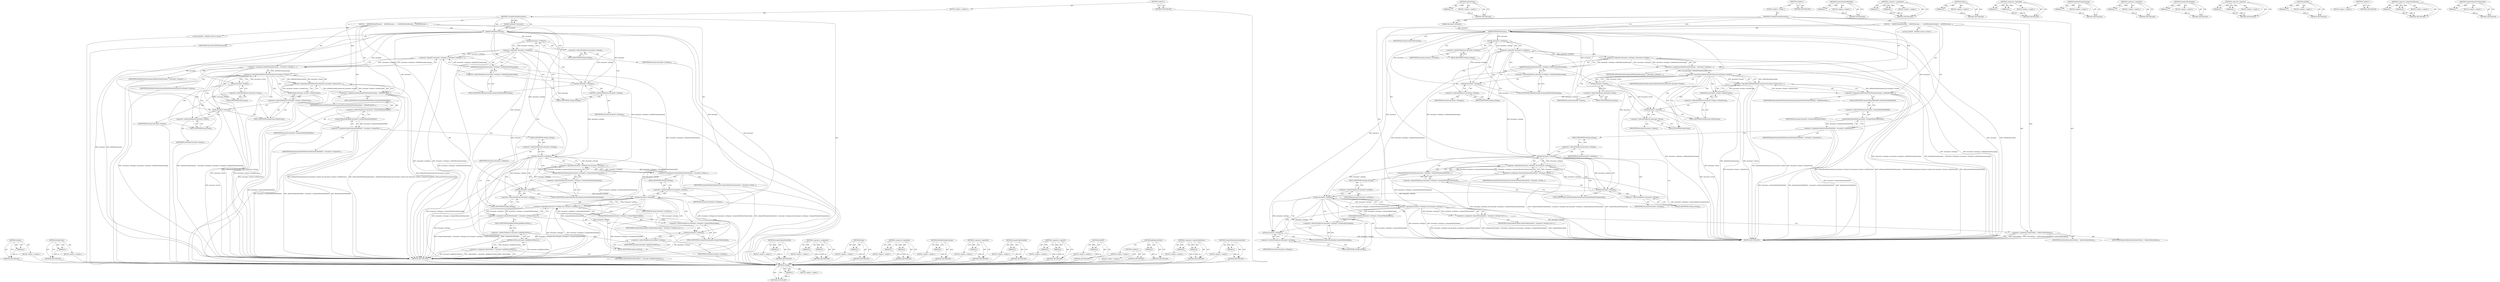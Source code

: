 digraph "viewportMetaZeroValuesQuirk" {
vulnerable_119 [label=<(METHOD,settings)>];
vulnerable_120 [label=<(PARAM,p1)>];
vulnerable_121 [label=<(BLOCK,&lt;empty&gt;,&lt;empty&gt;)>];
vulnerable_122 [label=<(METHOD_RETURN,ANY)>];
vulnerable_141 [label=<(METHOD,isMainFrame)>];
vulnerable_142 [label=<(PARAM,p1)>];
vulnerable_143 [label=<(BLOCK,&lt;empty&gt;,&lt;empty&gt;)>];
vulnerable_144 [label=<(METHOD_RETURN,ANY)>];
vulnerable_6 [label=<(METHOD,&lt;global&gt;)<SUB>1</SUB>>];
vulnerable_7 [label=<(BLOCK,&lt;empty&gt;,&lt;empty&gt;)<SUB>1</SUB>>];
vulnerable_8 [label=<(METHOD,CachedDocumentParameters)<SUB>1</SUB>>];
vulnerable_9 [label=<(PARAM,Document* document)<SUB>1</SUB>>];
vulnerable_10 [label=<(BLOCK,{
    ASSERT(isMainThread());
    ASSERT(docume...,{
    ASSERT(isMainThread());
    ASSERT(docume...)<SUB>2</SUB>>];
vulnerable_11 [label="<(LOCAL,ASSERT : ASSERT)<SUB>3</SUB>>"];
vulnerable_12 [label=<(ASSERT,ASSERT(document))<SUB>4</SUB>>];
vulnerable_13 [label=<(IDENTIFIER,document,ASSERT(document))<SUB>4</SUB>>];
vulnerable_14 [label=<(&lt;operator&gt;.assignment,doHtmlPreloadScanning = !document-&gt;settings() |...)<SUB>5</SUB>>];
vulnerable_15 [label=<(IDENTIFIER,doHtmlPreloadScanning,doHtmlPreloadScanning = !document-&gt;settings() |...)<SUB>5</SUB>>];
vulnerable_16 [label=<(&lt;operator&gt;.logicalOr,!document-&gt;settings() || document-&gt;settings()-&gt;...)<SUB>5</SUB>>];
vulnerable_17 [label=<(&lt;operator&gt;.logicalNot,!document-&gt;settings())<SUB>5</SUB>>];
vulnerable_18 [label=<(settings,document-&gt;settings())<SUB>5</SUB>>];
vulnerable_19 [label=<(&lt;operator&gt;.indirectFieldAccess,document-&gt;settings)<SUB>5</SUB>>];
vulnerable_20 [label=<(IDENTIFIER,document,document-&gt;settings())<SUB>5</SUB>>];
vulnerable_21 [label=<(FIELD_IDENTIFIER,settings,settings)<SUB>5</SUB>>];
vulnerable_22 [label=<(doHtmlPreloadScanning,document-&gt;settings()-&gt;doHtmlPreloadScanning())<SUB>5</SUB>>];
vulnerable_23 [label=<(&lt;operator&gt;.indirectFieldAccess,document-&gt;settings()-&gt;doHtmlPreloadScanning)<SUB>5</SUB>>];
vulnerable_24 [label=<(settings,document-&gt;settings())<SUB>5</SUB>>];
vulnerable_25 [label=<(&lt;operator&gt;.indirectFieldAccess,document-&gt;settings)<SUB>5</SUB>>];
vulnerable_26 [label=<(IDENTIFIER,document,document-&gt;settings())<SUB>5</SUB>>];
vulnerable_27 [label=<(FIELD_IDENTIFIER,settings,settings)<SUB>5</SUB>>];
vulnerable_28 [label=<(FIELD_IDENTIFIER,doHtmlPreloadScanning,doHtmlPreloadScanning)<SUB>5</SUB>>];
vulnerable_29 [label=<(&lt;operator&gt;.assignment,doDocumentWritePreloadScanning = doHtmlPreloadS...)<SUB>6</SUB>>];
vulnerable_30 [label=<(IDENTIFIER,doDocumentWritePreloadScanning,doDocumentWritePreloadScanning = doHtmlPreloadS...)<SUB>6</SUB>>];
vulnerable_31 [label=<(&lt;operator&gt;.logicalAnd,doHtmlPreloadScanning &amp;&amp; document-&gt;frame() &amp;&amp; d...)<SUB>6</SUB>>];
vulnerable_32 [label=<(&lt;operator&gt;.logicalAnd,doHtmlPreloadScanning &amp;&amp; document-&gt;frame())<SUB>6</SUB>>];
vulnerable_33 [label=<(IDENTIFIER,doHtmlPreloadScanning,doHtmlPreloadScanning &amp;&amp; document-&gt;frame())<SUB>6</SUB>>];
vulnerable_34 [label=<(frame,document-&gt;frame())<SUB>6</SUB>>];
vulnerable_35 [label=<(&lt;operator&gt;.indirectFieldAccess,document-&gt;frame)<SUB>6</SUB>>];
vulnerable_36 [label=<(IDENTIFIER,document,document-&gt;frame())<SUB>6</SUB>>];
vulnerable_37 [label=<(FIELD_IDENTIFIER,frame,frame)<SUB>6</SUB>>];
vulnerable_38 [label=<(isMainFrame,document-&gt;frame()-&gt;isMainFrame())<SUB>6</SUB>>];
vulnerable_39 [label=<(&lt;operator&gt;.indirectFieldAccess,document-&gt;frame()-&gt;isMainFrame)<SUB>6</SUB>>];
vulnerable_40 [label=<(frame,document-&gt;frame())<SUB>6</SUB>>];
vulnerable_41 [label=<(&lt;operator&gt;.indirectFieldAccess,document-&gt;frame)<SUB>6</SUB>>];
vulnerable_42 [label=<(IDENTIFIER,document,document-&gt;frame())<SUB>6</SUB>>];
vulnerable_43 [label=<(FIELD_IDENTIFIER,frame,frame)<SUB>6</SUB>>];
vulnerable_44 [label=<(FIELD_IDENTIFIER,isMainFrame,isMainFrame)<SUB>6</SUB>>];
vulnerable_45 [label=<(&lt;operator&gt;.assignment,defaultViewportMinWidth = document-&gt;viewportDef...)<SUB>7</SUB>>];
vulnerable_46 [label=<(IDENTIFIER,defaultViewportMinWidth,defaultViewportMinWidth = document-&gt;viewportDef...)<SUB>7</SUB>>];
vulnerable_47 [label=<(viewportDefaultMinWidth,document-&gt;viewportDefaultMinWidth())<SUB>7</SUB>>];
vulnerable_48 [label=<(&lt;operator&gt;.indirectFieldAccess,document-&gt;viewportDefaultMinWidth)<SUB>7</SUB>>];
vulnerable_49 [label=<(IDENTIFIER,document,document-&gt;viewportDefaultMinWidth())<SUB>7</SUB>>];
vulnerable_50 [label=<(FIELD_IDENTIFIER,viewportDefaultMinWidth,viewportDefaultMinWidth)<SUB>7</SUB>>];
vulnerable_51 [label=<(&lt;operator&gt;.assignment,viewportMetaZeroValuesQuirk = document-&gt;setting...)<SUB>8</SUB>>];
vulnerable_52 [label=<(IDENTIFIER,viewportMetaZeroValuesQuirk,viewportMetaZeroValuesQuirk = document-&gt;setting...)<SUB>8</SUB>>];
vulnerable_53 [label=<(&lt;operator&gt;.logicalAnd,document-&gt;settings() &amp;&amp; document-&gt;settings()-&gt;v...)<SUB>8</SUB>>];
vulnerable_54 [label=<(settings,document-&gt;settings())<SUB>8</SUB>>];
vulnerable_55 [label=<(&lt;operator&gt;.indirectFieldAccess,document-&gt;settings)<SUB>8</SUB>>];
vulnerable_56 [label=<(IDENTIFIER,document,document-&gt;settings())<SUB>8</SUB>>];
vulnerable_57 [label=<(FIELD_IDENTIFIER,settings,settings)<SUB>8</SUB>>];
vulnerable_58 [label=<(viewportMetaZeroValuesQuirk,document-&gt;settings()-&gt;viewportMetaZeroValuesQui...)<SUB>8</SUB>>];
vulnerable_59 [label=<(&lt;operator&gt;.indirectFieldAccess,document-&gt;settings()-&gt;viewportMetaZeroValuesQuirk)<SUB>8</SUB>>];
vulnerable_60 [label=<(settings,document-&gt;settings())<SUB>8</SUB>>];
vulnerable_61 [label=<(&lt;operator&gt;.indirectFieldAccess,document-&gt;settings)<SUB>8</SUB>>];
vulnerable_62 [label=<(IDENTIFIER,document,document-&gt;settings())<SUB>8</SUB>>];
vulnerable_63 [label=<(FIELD_IDENTIFIER,settings,settings)<SUB>8</SUB>>];
vulnerable_64 [label=<(FIELD_IDENTIFIER,viewportMetaZeroValuesQuirk,viewportMetaZeroValuesQuirk)<SUB>8</SUB>>];
vulnerable_65 [label=<(&lt;operator&gt;.assignment,viewportMetaEnabled = document-&gt;settings() &amp;&amp; d...)<SUB>9</SUB>>];
vulnerable_66 [label=<(IDENTIFIER,viewportMetaEnabled,viewportMetaEnabled = document-&gt;settings() &amp;&amp; d...)<SUB>9</SUB>>];
vulnerable_67 [label=<(&lt;operator&gt;.logicalAnd,document-&gt;settings() &amp;&amp; document-&gt;settings()-&gt;v...)<SUB>9</SUB>>];
vulnerable_68 [label=<(settings,document-&gt;settings())<SUB>9</SUB>>];
vulnerable_69 [label=<(&lt;operator&gt;.indirectFieldAccess,document-&gt;settings)<SUB>9</SUB>>];
vulnerable_70 [label=<(IDENTIFIER,document,document-&gt;settings())<SUB>9</SUB>>];
vulnerable_71 [label=<(FIELD_IDENTIFIER,settings,settings)<SUB>9</SUB>>];
vulnerable_72 [label=<(viewportMetaEnabled,document-&gt;settings()-&gt;viewportMetaEnabled())<SUB>9</SUB>>];
vulnerable_73 [label=<(&lt;operator&gt;.indirectFieldAccess,document-&gt;settings()-&gt;viewportMetaEnabled)<SUB>9</SUB>>];
vulnerable_74 [label=<(settings,document-&gt;settings())<SUB>9</SUB>>];
vulnerable_75 [label=<(&lt;operator&gt;.indirectFieldAccess,document-&gt;settings)<SUB>9</SUB>>];
vulnerable_76 [label=<(IDENTIFIER,document,document-&gt;settings())<SUB>9</SUB>>];
vulnerable_77 [label=<(FIELD_IDENTIFIER,settings,settings)<SUB>9</SUB>>];
vulnerable_78 [label=<(FIELD_IDENTIFIER,viewportMetaEnabled,viewportMetaEnabled)<SUB>9</SUB>>];
vulnerable_79 [label=<(&lt;operator&gt;.assignment,referrerPolicy = ReferrerPolicyDefault)<SUB>10</SUB>>];
vulnerable_80 [label=<(IDENTIFIER,referrerPolicy,referrerPolicy = ReferrerPolicyDefault)<SUB>10</SUB>>];
vulnerable_81 [label=<(IDENTIFIER,ReferrerPolicyDefault,referrerPolicy = ReferrerPolicyDefault)<SUB>10</SUB>>];
vulnerable_82 [label=<(METHOD_RETURN,ANY)<SUB>1</SUB>>];
vulnerable_84 [label=<(METHOD_RETURN,ANY)<SUB>1</SUB>>];
vulnerable_145 [label=<(METHOD,viewportDefaultMinWidth)>];
vulnerable_146 [label=<(PARAM,p1)>];
vulnerable_147 [label=<(BLOCK,&lt;empty&gt;,&lt;empty&gt;)>];
vulnerable_148 [label=<(METHOD_RETURN,ANY)>];
vulnerable_105 [label=<(METHOD,&lt;operator&gt;.assignment)>];
vulnerable_106 [label=<(PARAM,p1)>];
vulnerable_107 [label=<(PARAM,p2)>];
vulnerable_108 [label=<(BLOCK,&lt;empty&gt;,&lt;empty&gt;)>];
vulnerable_109 [label=<(METHOD_RETURN,ANY)>];
vulnerable_137 [label=<(METHOD,frame)>];
vulnerable_138 [label=<(PARAM,p1)>];
vulnerable_139 [label=<(BLOCK,&lt;empty&gt;,&lt;empty&gt;)>];
vulnerable_140 [label=<(METHOD_RETURN,ANY)>];
vulnerable_132 [label=<(METHOD,&lt;operator&gt;.logicalAnd)>];
vulnerable_133 [label=<(PARAM,p1)>];
vulnerable_134 [label=<(PARAM,p2)>];
vulnerable_135 [label=<(BLOCK,&lt;empty&gt;,&lt;empty&gt;)>];
vulnerable_136 [label=<(METHOD_RETURN,ANY)>];
vulnerable_128 [label=<(METHOD,doHtmlPreloadScanning)>];
vulnerable_129 [label=<(PARAM,p1)>];
vulnerable_130 [label=<(BLOCK,&lt;empty&gt;,&lt;empty&gt;)>];
vulnerable_131 [label=<(METHOD_RETURN,ANY)>];
vulnerable_115 [label=<(METHOD,&lt;operator&gt;.logicalNot)>];
vulnerable_116 [label=<(PARAM,p1)>];
vulnerable_117 [label=<(BLOCK,&lt;empty&gt;,&lt;empty&gt;)>];
vulnerable_118 [label=<(METHOD_RETURN,ANY)>];
vulnerable_153 [label=<(METHOD,viewportMetaEnabled)>];
vulnerable_154 [label=<(PARAM,p1)>];
vulnerable_155 [label=<(BLOCK,&lt;empty&gt;,&lt;empty&gt;)>];
vulnerable_156 [label=<(METHOD_RETURN,ANY)>];
vulnerable_110 [label=<(METHOD,&lt;operator&gt;.logicalOr)>];
vulnerable_111 [label=<(PARAM,p1)>];
vulnerable_112 [label=<(PARAM,p2)>];
vulnerable_113 [label=<(BLOCK,&lt;empty&gt;,&lt;empty&gt;)>];
vulnerable_114 [label=<(METHOD_RETURN,ANY)>];
vulnerable_101 [label=<(METHOD,ASSERT)>];
vulnerable_102 [label=<(PARAM,p1)>];
vulnerable_103 [label=<(BLOCK,&lt;empty&gt;,&lt;empty&gt;)>];
vulnerable_104 [label=<(METHOD_RETURN,ANY)>];
vulnerable_95 [label=<(METHOD,&lt;global&gt;)<SUB>1</SUB>>];
vulnerable_96 [label=<(BLOCK,&lt;empty&gt;,&lt;empty&gt;)>];
vulnerable_97 [label=<(METHOD_RETURN,ANY)>];
vulnerable_123 [label=<(METHOD,&lt;operator&gt;.indirectFieldAccess)>];
vulnerable_124 [label=<(PARAM,p1)>];
vulnerable_125 [label=<(PARAM,p2)>];
vulnerable_126 [label=<(BLOCK,&lt;empty&gt;,&lt;empty&gt;)>];
vulnerable_127 [label=<(METHOD_RETURN,ANY)>];
vulnerable_149 [label=<(METHOD,viewportMetaZeroValuesQuirk)>];
vulnerable_150 [label=<(PARAM,p1)>];
vulnerable_151 [label=<(BLOCK,&lt;empty&gt;,&lt;empty&gt;)>];
vulnerable_152 [label=<(METHOD_RETURN,ANY)>];
fixed_122 [label=<(METHOD,settings)>];
fixed_123 [label=<(PARAM,p1)>];
fixed_124 [label=<(BLOCK,&lt;empty&gt;,&lt;empty&gt;)>];
fixed_125 [label=<(METHOD_RETURN,ANY)>];
fixed_144 [label=<(METHOD,isMainFrame)>];
fixed_145 [label=<(PARAM,p1)>];
fixed_146 [label=<(BLOCK,&lt;empty&gt;,&lt;empty&gt;)>];
fixed_147 [label=<(METHOD_RETURN,ANY)>];
fixed_6 [label=<(METHOD,&lt;global&gt;)<SUB>1</SUB>>];
fixed_7 [label=<(BLOCK,&lt;empty&gt;,&lt;empty&gt;)<SUB>1</SUB>>];
fixed_8 [label=<(METHOD,CachedDocumentParameters)<SUB>1</SUB>>];
fixed_9 [label=<(PARAM,Document* document)<SUB>1</SUB>>];
fixed_10 [label=<(BLOCK,{
    ASSERT(isMainThread());
    ASSERT(docume...,{
    ASSERT(isMainThread());
    ASSERT(docume...)<SUB>2</SUB>>];
fixed_11 [label="<(LOCAL,ASSERT : ASSERT)<SUB>3</SUB>>"];
fixed_12 [label=<(ASSERT,ASSERT(document))<SUB>4</SUB>>];
fixed_13 [label=<(IDENTIFIER,document,ASSERT(document))<SUB>4</SUB>>];
fixed_14 [label=<(&lt;operator&gt;.assignment,doHtmlPreloadScanning = !document-&gt;settings() |...)<SUB>5</SUB>>];
fixed_15 [label=<(IDENTIFIER,doHtmlPreloadScanning,doHtmlPreloadScanning = !document-&gt;settings() |...)<SUB>5</SUB>>];
fixed_16 [label=<(&lt;operator&gt;.logicalOr,!document-&gt;settings() || document-&gt;settings()-&gt;...)<SUB>5</SUB>>];
fixed_17 [label=<(&lt;operator&gt;.logicalNot,!document-&gt;settings())<SUB>5</SUB>>];
fixed_18 [label=<(settings,document-&gt;settings())<SUB>5</SUB>>];
fixed_19 [label=<(&lt;operator&gt;.indirectFieldAccess,document-&gt;settings)<SUB>5</SUB>>];
fixed_20 [label=<(IDENTIFIER,document,document-&gt;settings())<SUB>5</SUB>>];
fixed_21 [label=<(FIELD_IDENTIFIER,settings,settings)<SUB>5</SUB>>];
fixed_22 [label=<(doHtmlPreloadScanning,document-&gt;settings()-&gt;doHtmlPreloadScanning())<SUB>5</SUB>>];
fixed_23 [label=<(&lt;operator&gt;.indirectFieldAccess,document-&gt;settings()-&gt;doHtmlPreloadScanning)<SUB>5</SUB>>];
fixed_24 [label=<(settings,document-&gt;settings())<SUB>5</SUB>>];
fixed_25 [label=<(&lt;operator&gt;.indirectFieldAccess,document-&gt;settings)<SUB>5</SUB>>];
fixed_26 [label=<(IDENTIFIER,document,document-&gt;settings())<SUB>5</SUB>>];
fixed_27 [label=<(FIELD_IDENTIFIER,settings,settings)<SUB>5</SUB>>];
fixed_28 [label=<(FIELD_IDENTIFIER,doHtmlPreloadScanning,doHtmlPreloadScanning)<SUB>5</SUB>>];
fixed_29 [label=<(&lt;operator&gt;.assignment,doDocumentWritePreloadScanning = doHtmlPreloadS...)<SUB>6</SUB>>];
fixed_30 [label=<(IDENTIFIER,doDocumentWritePreloadScanning,doDocumentWritePreloadScanning = doHtmlPreloadS...)<SUB>6</SUB>>];
fixed_31 [label=<(&lt;operator&gt;.logicalAnd,doHtmlPreloadScanning &amp;&amp; document-&gt;frame() &amp;&amp; d...)<SUB>6</SUB>>];
fixed_32 [label=<(&lt;operator&gt;.logicalAnd,doHtmlPreloadScanning &amp;&amp; document-&gt;frame())<SUB>6</SUB>>];
fixed_33 [label=<(IDENTIFIER,doHtmlPreloadScanning,doHtmlPreloadScanning &amp;&amp; document-&gt;frame())<SUB>6</SUB>>];
fixed_34 [label=<(frame,document-&gt;frame())<SUB>6</SUB>>];
fixed_35 [label=<(&lt;operator&gt;.indirectFieldAccess,document-&gt;frame)<SUB>6</SUB>>];
fixed_36 [label=<(IDENTIFIER,document,document-&gt;frame())<SUB>6</SUB>>];
fixed_37 [label=<(FIELD_IDENTIFIER,frame,frame)<SUB>6</SUB>>];
fixed_38 [label=<(isMainFrame,document-&gt;frame()-&gt;isMainFrame())<SUB>6</SUB>>];
fixed_39 [label=<(&lt;operator&gt;.indirectFieldAccess,document-&gt;frame()-&gt;isMainFrame)<SUB>6</SUB>>];
fixed_40 [label=<(frame,document-&gt;frame())<SUB>6</SUB>>];
fixed_41 [label=<(&lt;operator&gt;.indirectFieldAccess,document-&gt;frame)<SUB>6</SUB>>];
fixed_42 [label=<(IDENTIFIER,document,document-&gt;frame())<SUB>6</SUB>>];
fixed_43 [label=<(FIELD_IDENTIFIER,frame,frame)<SUB>6</SUB>>];
fixed_44 [label=<(FIELD_IDENTIFIER,isMainFrame,isMainFrame)<SUB>6</SUB>>];
fixed_45 [label=<(&lt;operator&gt;.assignment,defaultViewportMinWidth = document-&gt;viewportDef...)<SUB>7</SUB>>];
fixed_46 [label=<(IDENTIFIER,defaultViewportMinWidth,defaultViewportMinWidth = document-&gt;viewportDef...)<SUB>7</SUB>>];
fixed_47 [label=<(viewportDefaultMinWidth,document-&gt;viewportDefaultMinWidth())<SUB>7</SUB>>];
fixed_48 [label=<(&lt;operator&gt;.indirectFieldAccess,document-&gt;viewportDefaultMinWidth)<SUB>7</SUB>>];
fixed_49 [label=<(IDENTIFIER,document,document-&gt;viewportDefaultMinWidth())<SUB>7</SUB>>];
fixed_50 [label=<(FIELD_IDENTIFIER,viewportDefaultMinWidth,viewportDefaultMinWidth)<SUB>7</SUB>>];
fixed_51 [label=<(&lt;operator&gt;.assignment,viewportMetaZeroValuesQuirk = document-&gt;setting...)<SUB>8</SUB>>];
fixed_52 [label=<(IDENTIFIER,viewportMetaZeroValuesQuirk,viewportMetaZeroValuesQuirk = document-&gt;setting...)<SUB>8</SUB>>];
fixed_53 [label=<(&lt;operator&gt;.logicalAnd,document-&gt;settings() &amp;&amp; document-&gt;settings()-&gt;v...)<SUB>8</SUB>>];
fixed_54 [label=<(settings,document-&gt;settings())<SUB>8</SUB>>];
fixed_55 [label=<(&lt;operator&gt;.indirectFieldAccess,document-&gt;settings)<SUB>8</SUB>>];
fixed_56 [label=<(IDENTIFIER,document,document-&gt;settings())<SUB>8</SUB>>];
fixed_57 [label=<(FIELD_IDENTIFIER,settings,settings)<SUB>8</SUB>>];
fixed_58 [label=<(viewportMetaZeroValuesQuirk,document-&gt;settings()-&gt;viewportMetaZeroValuesQui...)<SUB>8</SUB>>];
fixed_59 [label=<(&lt;operator&gt;.indirectFieldAccess,document-&gt;settings()-&gt;viewportMetaZeroValuesQuirk)<SUB>8</SUB>>];
fixed_60 [label=<(settings,document-&gt;settings())<SUB>8</SUB>>];
fixed_61 [label=<(&lt;operator&gt;.indirectFieldAccess,document-&gt;settings)<SUB>8</SUB>>];
fixed_62 [label=<(IDENTIFIER,document,document-&gt;settings())<SUB>8</SUB>>];
fixed_63 [label=<(FIELD_IDENTIFIER,settings,settings)<SUB>8</SUB>>];
fixed_64 [label=<(FIELD_IDENTIFIER,viewportMetaZeroValuesQuirk,viewportMetaZeroValuesQuirk)<SUB>8</SUB>>];
fixed_65 [label=<(&lt;operator&gt;.assignment,viewportMetaEnabled = document-&gt;settings() &amp;&amp; d...)<SUB>9</SUB>>];
fixed_66 [label=<(IDENTIFIER,viewportMetaEnabled,viewportMetaEnabled = document-&gt;settings() &amp;&amp; d...)<SUB>9</SUB>>];
fixed_67 [label=<(&lt;operator&gt;.logicalAnd,document-&gt;settings() &amp;&amp; document-&gt;settings()-&gt;v...)<SUB>9</SUB>>];
fixed_68 [label=<(settings,document-&gt;settings())<SUB>9</SUB>>];
fixed_69 [label=<(&lt;operator&gt;.indirectFieldAccess,document-&gt;settings)<SUB>9</SUB>>];
fixed_70 [label=<(IDENTIFIER,document,document-&gt;settings())<SUB>9</SUB>>];
fixed_71 [label=<(FIELD_IDENTIFIER,settings,settings)<SUB>9</SUB>>];
fixed_72 [label=<(viewportMetaEnabled,document-&gt;settings()-&gt;viewportMetaEnabled())<SUB>9</SUB>>];
fixed_73 [label=<(&lt;operator&gt;.indirectFieldAccess,document-&gt;settings()-&gt;viewportMetaEnabled)<SUB>9</SUB>>];
fixed_74 [label=<(settings,document-&gt;settings())<SUB>9</SUB>>];
fixed_75 [label=<(&lt;operator&gt;.indirectFieldAccess,document-&gt;settings)<SUB>9</SUB>>];
fixed_76 [label=<(IDENTIFIER,document,document-&gt;settings())<SUB>9</SUB>>];
fixed_77 [label=<(FIELD_IDENTIFIER,settings,settings)<SUB>9</SUB>>];
fixed_78 [label=<(FIELD_IDENTIFIER,viewportMetaEnabled,viewportMetaEnabled)<SUB>9</SUB>>];
fixed_79 [label=<(&lt;operator&gt;.assignment,referrerPolicy = document-&gt;getReferrerPolicy())<SUB>10</SUB>>];
fixed_80 [label=<(IDENTIFIER,referrerPolicy,referrerPolicy = document-&gt;getReferrerPolicy())<SUB>10</SUB>>];
fixed_81 [label=<(getReferrerPolicy,document-&gt;getReferrerPolicy())<SUB>10</SUB>>];
fixed_82 [label=<(&lt;operator&gt;.indirectFieldAccess,document-&gt;getReferrerPolicy)<SUB>10</SUB>>];
fixed_83 [label=<(IDENTIFIER,document,document-&gt;getReferrerPolicy())<SUB>10</SUB>>];
fixed_84 [label=<(FIELD_IDENTIFIER,getReferrerPolicy,getReferrerPolicy)<SUB>10</SUB>>];
fixed_85 [label=<(METHOD_RETURN,ANY)<SUB>1</SUB>>];
fixed_87 [label=<(METHOD_RETURN,ANY)<SUB>1</SUB>>];
fixed_148 [label=<(METHOD,viewportDefaultMinWidth)>];
fixed_149 [label=<(PARAM,p1)>];
fixed_150 [label=<(BLOCK,&lt;empty&gt;,&lt;empty&gt;)>];
fixed_151 [label=<(METHOD_RETURN,ANY)>];
fixed_108 [label=<(METHOD,&lt;operator&gt;.assignment)>];
fixed_109 [label=<(PARAM,p1)>];
fixed_110 [label=<(PARAM,p2)>];
fixed_111 [label=<(BLOCK,&lt;empty&gt;,&lt;empty&gt;)>];
fixed_112 [label=<(METHOD_RETURN,ANY)>];
fixed_140 [label=<(METHOD,frame)>];
fixed_141 [label=<(PARAM,p1)>];
fixed_142 [label=<(BLOCK,&lt;empty&gt;,&lt;empty&gt;)>];
fixed_143 [label=<(METHOD_RETURN,ANY)>];
fixed_135 [label=<(METHOD,&lt;operator&gt;.logicalAnd)>];
fixed_136 [label=<(PARAM,p1)>];
fixed_137 [label=<(PARAM,p2)>];
fixed_138 [label=<(BLOCK,&lt;empty&gt;,&lt;empty&gt;)>];
fixed_139 [label=<(METHOD_RETURN,ANY)>];
fixed_131 [label=<(METHOD,doHtmlPreloadScanning)>];
fixed_132 [label=<(PARAM,p1)>];
fixed_133 [label=<(BLOCK,&lt;empty&gt;,&lt;empty&gt;)>];
fixed_134 [label=<(METHOD_RETURN,ANY)>];
fixed_118 [label=<(METHOD,&lt;operator&gt;.logicalNot)>];
fixed_119 [label=<(PARAM,p1)>];
fixed_120 [label=<(BLOCK,&lt;empty&gt;,&lt;empty&gt;)>];
fixed_121 [label=<(METHOD_RETURN,ANY)>];
fixed_156 [label=<(METHOD,viewportMetaEnabled)>];
fixed_157 [label=<(PARAM,p1)>];
fixed_158 [label=<(BLOCK,&lt;empty&gt;,&lt;empty&gt;)>];
fixed_159 [label=<(METHOD_RETURN,ANY)>];
fixed_113 [label=<(METHOD,&lt;operator&gt;.logicalOr)>];
fixed_114 [label=<(PARAM,p1)>];
fixed_115 [label=<(PARAM,p2)>];
fixed_116 [label=<(BLOCK,&lt;empty&gt;,&lt;empty&gt;)>];
fixed_117 [label=<(METHOD_RETURN,ANY)>];
fixed_104 [label=<(METHOD,ASSERT)>];
fixed_105 [label=<(PARAM,p1)>];
fixed_106 [label=<(BLOCK,&lt;empty&gt;,&lt;empty&gt;)>];
fixed_107 [label=<(METHOD_RETURN,ANY)>];
fixed_98 [label=<(METHOD,&lt;global&gt;)<SUB>1</SUB>>];
fixed_99 [label=<(BLOCK,&lt;empty&gt;,&lt;empty&gt;)>];
fixed_100 [label=<(METHOD_RETURN,ANY)>];
fixed_160 [label=<(METHOD,getReferrerPolicy)>];
fixed_161 [label=<(PARAM,p1)>];
fixed_162 [label=<(BLOCK,&lt;empty&gt;,&lt;empty&gt;)>];
fixed_163 [label=<(METHOD_RETURN,ANY)>];
fixed_126 [label=<(METHOD,&lt;operator&gt;.indirectFieldAccess)>];
fixed_127 [label=<(PARAM,p1)>];
fixed_128 [label=<(PARAM,p2)>];
fixed_129 [label=<(BLOCK,&lt;empty&gt;,&lt;empty&gt;)>];
fixed_130 [label=<(METHOD_RETURN,ANY)>];
fixed_152 [label=<(METHOD,viewportMetaZeroValuesQuirk)>];
fixed_153 [label=<(PARAM,p1)>];
fixed_154 [label=<(BLOCK,&lt;empty&gt;,&lt;empty&gt;)>];
fixed_155 [label=<(METHOD_RETURN,ANY)>];
vulnerable_119 -> vulnerable_120  [key=0, label="AST: "];
vulnerable_119 -> vulnerable_120  [key=1, label="DDG: "];
vulnerable_119 -> vulnerable_121  [key=0, label="AST: "];
vulnerable_119 -> vulnerable_122  [key=0, label="AST: "];
vulnerable_119 -> vulnerable_122  [key=1, label="CFG: "];
vulnerable_120 -> vulnerable_122  [key=0, label="DDG: p1"];
vulnerable_141 -> vulnerable_142  [key=0, label="AST: "];
vulnerable_141 -> vulnerable_142  [key=1, label="DDG: "];
vulnerable_141 -> vulnerable_143  [key=0, label="AST: "];
vulnerable_141 -> vulnerable_144  [key=0, label="AST: "];
vulnerable_141 -> vulnerable_144  [key=1, label="CFG: "];
vulnerable_142 -> vulnerable_144  [key=0, label="DDG: p1"];
vulnerable_6 -> vulnerable_7  [key=0, label="AST: "];
vulnerable_6 -> vulnerable_84  [key=0, label="AST: "];
vulnerable_6 -> vulnerable_84  [key=1, label="CFG: "];
vulnerable_7 -> vulnerable_8  [key=0, label="AST: "];
vulnerable_8 -> vulnerable_9  [key=0, label="AST: "];
vulnerable_8 -> vulnerable_9  [key=1, label="DDG: "];
vulnerable_8 -> vulnerable_10  [key=0, label="AST: "];
vulnerable_8 -> vulnerable_82  [key=0, label="AST: "];
vulnerable_8 -> vulnerable_12  [key=0, label="CFG: "];
vulnerable_8 -> vulnerable_12  [key=1, label="DDG: "];
vulnerable_8 -> vulnerable_79  [key=0, label="DDG: "];
vulnerable_8 -> vulnerable_32  [key=0, label="DDG: "];
vulnerable_9 -> vulnerable_12  [key=0, label="DDG: document"];
vulnerable_10 -> vulnerable_11  [key=0, label="AST: "];
vulnerable_10 -> vulnerable_12  [key=0, label="AST: "];
vulnerable_10 -> vulnerable_14  [key=0, label="AST: "];
vulnerable_10 -> vulnerable_29  [key=0, label="AST: "];
vulnerable_10 -> vulnerable_45  [key=0, label="AST: "];
vulnerable_10 -> vulnerable_51  [key=0, label="AST: "];
vulnerable_10 -> vulnerable_65  [key=0, label="AST: "];
vulnerable_10 -> vulnerable_79  [key=0, label="AST: "];
vulnerable_12 -> vulnerable_13  [key=0, label="AST: "];
vulnerable_12 -> vulnerable_21  [key=0, label="CFG: "];
vulnerable_12 -> vulnerable_82  [key=0, label="DDG: document"];
vulnerable_12 -> vulnerable_82  [key=1, label="DDG: ASSERT(document)"];
vulnerable_12 -> vulnerable_47  [key=0, label="DDG: document"];
vulnerable_12 -> vulnerable_54  [key=0, label="DDG: document"];
vulnerable_12 -> vulnerable_68  [key=0, label="DDG: document"];
vulnerable_12 -> vulnerable_18  [key=0, label="DDG: document"];
vulnerable_12 -> vulnerable_34  [key=0, label="DDG: document"];
vulnerable_12 -> vulnerable_24  [key=0, label="DDG: document"];
vulnerable_12 -> vulnerable_40  [key=0, label="DDG: document"];
vulnerable_12 -> vulnerable_60  [key=0, label="DDG: document"];
vulnerable_12 -> vulnerable_74  [key=0, label="DDG: document"];
vulnerable_14 -> vulnerable_15  [key=0, label="AST: "];
vulnerable_14 -> vulnerable_16  [key=0, label="AST: "];
vulnerable_14 -> vulnerable_32  [key=0, label="CFG: "];
vulnerable_14 -> vulnerable_32  [key=1, label="DDG: doHtmlPreloadScanning"];
vulnerable_14 -> vulnerable_37  [key=0, label="CFG: "];
vulnerable_14 -> vulnerable_82  [key=0, label="DDG: !document-&gt;settings() || document-&gt;settings()-&gt;doHtmlPreloadScanning()"];
vulnerable_14 -> vulnerable_82  [key=1, label="DDG: doHtmlPreloadScanning = !document-&gt;settings() || document-&gt;settings()-&gt;doHtmlPreloadScanning()"];
vulnerable_16 -> vulnerable_17  [key=0, label="AST: "];
vulnerable_16 -> vulnerable_22  [key=0, label="AST: "];
vulnerable_16 -> vulnerable_14  [key=0, label="CFG: "];
vulnerable_16 -> vulnerable_14  [key=1, label="DDG: !document-&gt;settings()"];
vulnerable_16 -> vulnerable_14  [key=2, label="DDG: document-&gt;settings()-&gt;doHtmlPreloadScanning()"];
vulnerable_16 -> vulnerable_82  [key=0, label="DDG: !document-&gt;settings()"];
vulnerable_16 -> vulnerable_82  [key=1, label="DDG: document-&gt;settings()-&gt;doHtmlPreloadScanning()"];
vulnerable_17 -> vulnerable_18  [key=0, label="AST: "];
vulnerable_17 -> vulnerable_16  [key=0, label="CFG: "];
vulnerable_17 -> vulnerable_16  [key=1, label="DDG: document-&gt;settings()"];
vulnerable_17 -> vulnerable_27  [key=0, label="CFG: "];
vulnerable_17 -> vulnerable_27  [key=1, label="CDG: "];
vulnerable_17 -> vulnerable_24  [key=0, label="CDG: "];
vulnerable_17 -> vulnerable_23  [key=0, label="CDG: "];
vulnerable_17 -> vulnerable_28  [key=0, label="CDG: "];
vulnerable_17 -> vulnerable_25  [key=0, label="CDG: "];
vulnerable_17 -> vulnerable_22  [key=0, label="CDG: "];
vulnerable_18 -> vulnerable_19  [key=0, label="AST: "];
vulnerable_18 -> vulnerable_17  [key=0, label="CFG: "];
vulnerable_18 -> vulnerable_17  [key=1, label="DDG: document-&gt;settings"];
vulnerable_18 -> vulnerable_54  [key=0, label="DDG: document-&gt;settings"];
vulnerable_18 -> vulnerable_24  [key=0, label="DDG: document-&gt;settings"];
vulnerable_19 -> vulnerable_20  [key=0, label="AST: "];
vulnerable_19 -> vulnerable_21  [key=0, label="AST: "];
vulnerable_19 -> vulnerable_18  [key=0, label="CFG: "];
vulnerable_21 -> vulnerable_19  [key=0, label="CFG: "];
vulnerable_22 -> vulnerable_23  [key=0, label="AST: "];
vulnerable_22 -> vulnerable_16  [key=0, label="CFG: "];
vulnerable_22 -> vulnerable_16  [key=1, label="DDG: document-&gt;settings()-&gt;doHtmlPreloadScanning"];
vulnerable_22 -> vulnerable_82  [key=0, label="DDG: document-&gt;settings()-&gt;doHtmlPreloadScanning"];
vulnerable_22 -> vulnerable_53  [key=0, label="DDG: document-&gt;settings()-&gt;doHtmlPreloadScanning"];
vulnerable_22 -> vulnerable_67  [key=0, label="DDG: document-&gt;settings()-&gt;doHtmlPreloadScanning"];
vulnerable_23 -> vulnerable_24  [key=0, label="AST: "];
vulnerable_23 -> vulnerable_28  [key=0, label="AST: "];
vulnerable_23 -> vulnerable_22  [key=0, label="CFG: "];
vulnerable_24 -> vulnerable_25  [key=0, label="AST: "];
vulnerable_24 -> vulnerable_28  [key=0, label="CFG: "];
vulnerable_24 -> vulnerable_54  [key=0, label="DDG: document-&gt;settings"];
vulnerable_25 -> vulnerable_26  [key=0, label="AST: "];
vulnerable_25 -> vulnerable_27  [key=0, label="AST: "];
vulnerable_25 -> vulnerable_24  [key=0, label="CFG: "];
vulnerable_27 -> vulnerable_25  [key=0, label="CFG: "];
vulnerable_28 -> vulnerable_23  [key=0, label="CFG: "];
vulnerable_29 -> vulnerable_30  [key=0, label="AST: "];
vulnerable_29 -> vulnerable_31  [key=0, label="AST: "];
vulnerable_29 -> vulnerable_50  [key=0, label="CFG: "];
vulnerable_29 -> vulnerable_82  [key=0, label="DDG: doHtmlPreloadScanning &amp;&amp; document-&gt;frame() &amp;&amp; document-&gt;frame()-&gt;isMainFrame()"];
vulnerable_29 -> vulnerable_82  [key=1, label="DDG: doDocumentWritePreloadScanning = doHtmlPreloadScanning &amp;&amp; document-&gt;frame() &amp;&amp; document-&gt;frame()-&gt;isMainFrame()"];
vulnerable_29 -> vulnerable_82  [key=2, label="DDG: doDocumentWritePreloadScanning"];
vulnerable_31 -> vulnerable_32  [key=0, label="AST: "];
vulnerable_31 -> vulnerable_38  [key=0, label="AST: "];
vulnerable_31 -> vulnerable_29  [key=0, label="CFG: "];
vulnerable_31 -> vulnerable_29  [key=1, label="DDG: doHtmlPreloadScanning &amp;&amp; document-&gt;frame()"];
vulnerable_31 -> vulnerable_29  [key=2, label="DDG: document-&gt;frame()-&gt;isMainFrame()"];
vulnerable_31 -> vulnerable_82  [key=0, label="DDG: doHtmlPreloadScanning &amp;&amp; document-&gt;frame()"];
vulnerable_31 -> vulnerable_82  [key=1, label="DDG: document-&gt;frame()-&gt;isMainFrame()"];
vulnerable_32 -> vulnerable_33  [key=0, label="AST: "];
vulnerable_32 -> vulnerable_34  [key=0, label="AST: "];
vulnerable_32 -> vulnerable_31  [key=0, label="CFG: "];
vulnerable_32 -> vulnerable_31  [key=1, label="DDG: doHtmlPreloadScanning"];
vulnerable_32 -> vulnerable_31  [key=2, label="DDG: document-&gt;frame()"];
vulnerable_32 -> vulnerable_43  [key=0, label="CFG: "];
vulnerable_32 -> vulnerable_43  [key=1, label="CDG: "];
vulnerable_32 -> vulnerable_82  [key=0, label="DDG: doHtmlPreloadScanning"];
vulnerable_32 -> vulnerable_82  [key=1, label="DDG: document-&gt;frame()"];
vulnerable_32 -> vulnerable_38  [key=0, label="CDG: "];
vulnerable_32 -> vulnerable_41  [key=0, label="CDG: "];
vulnerable_32 -> vulnerable_40  [key=0, label="CDG: "];
vulnerable_32 -> vulnerable_44  [key=0, label="CDG: "];
vulnerable_32 -> vulnerable_39  [key=0, label="CDG: "];
vulnerable_34 -> vulnerable_35  [key=0, label="AST: "];
vulnerable_34 -> vulnerable_32  [key=0, label="CFG: "];
vulnerable_34 -> vulnerable_32  [key=1, label="DDG: document-&gt;frame"];
vulnerable_34 -> vulnerable_82  [key=0, label="DDG: document-&gt;frame"];
vulnerable_34 -> vulnerable_40  [key=0, label="DDG: document-&gt;frame"];
vulnerable_35 -> vulnerable_36  [key=0, label="AST: "];
vulnerable_35 -> vulnerable_37  [key=0, label="AST: "];
vulnerable_35 -> vulnerable_34  [key=0, label="CFG: "];
vulnerable_37 -> vulnerable_35  [key=0, label="CFG: "];
vulnerable_38 -> vulnerable_39  [key=0, label="AST: "];
vulnerable_38 -> vulnerable_31  [key=0, label="CFG: "];
vulnerable_38 -> vulnerable_31  [key=1, label="DDG: document-&gt;frame()-&gt;isMainFrame"];
vulnerable_38 -> vulnerable_82  [key=0, label="DDG: document-&gt;frame()-&gt;isMainFrame"];
vulnerable_39 -> vulnerable_40  [key=0, label="AST: "];
vulnerable_39 -> vulnerable_44  [key=0, label="AST: "];
vulnerable_39 -> vulnerable_38  [key=0, label="CFG: "];
vulnerable_40 -> vulnerable_41  [key=0, label="AST: "];
vulnerable_40 -> vulnerable_44  [key=0, label="CFG: "];
vulnerable_40 -> vulnerable_82  [key=0, label="DDG: document-&gt;frame"];
vulnerable_41 -> vulnerable_42  [key=0, label="AST: "];
vulnerable_41 -> vulnerable_43  [key=0, label="AST: "];
vulnerable_41 -> vulnerable_40  [key=0, label="CFG: "];
vulnerable_43 -> vulnerable_41  [key=0, label="CFG: "];
vulnerable_44 -> vulnerable_39  [key=0, label="CFG: "];
vulnerable_45 -> vulnerable_46  [key=0, label="AST: "];
vulnerable_45 -> vulnerable_47  [key=0, label="AST: "];
vulnerable_45 -> vulnerable_57  [key=0, label="CFG: "];
vulnerable_45 -> vulnerable_82  [key=0, label="DDG: document-&gt;viewportDefaultMinWidth()"];
vulnerable_45 -> vulnerable_82  [key=1, label="DDG: defaultViewportMinWidth = document-&gt;viewportDefaultMinWidth()"];
vulnerable_45 -> vulnerable_82  [key=2, label="DDG: defaultViewportMinWidth"];
vulnerable_47 -> vulnerable_48  [key=0, label="AST: "];
vulnerable_47 -> vulnerable_45  [key=0, label="CFG: "];
vulnerable_47 -> vulnerable_45  [key=1, label="DDG: document-&gt;viewportDefaultMinWidth"];
vulnerable_47 -> vulnerable_82  [key=0, label="DDG: document-&gt;viewportDefaultMinWidth"];
vulnerable_48 -> vulnerable_49  [key=0, label="AST: "];
vulnerable_48 -> vulnerable_50  [key=0, label="AST: "];
vulnerable_48 -> vulnerable_47  [key=0, label="CFG: "];
vulnerable_50 -> vulnerable_48  [key=0, label="CFG: "];
vulnerable_51 -> vulnerable_52  [key=0, label="AST: "];
vulnerable_51 -> vulnerable_53  [key=0, label="AST: "];
vulnerable_51 -> vulnerable_71  [key=0, label="CFG: "];
vulnerable_51 -> vulnerable_82  [key=0, label="DDG: document-&gt;settings() &amp;&amp; document-&gt;settings()-&gt;viewportMetaZeroValuesQuirk()"];
vulnerable_51 -> vulnerable_82  [key=1, label="DDG: viewportMetaZeroValuesQuirk = document-&gt;settings() &amp;&amp; document-&gt;settings()-&gt;viewportMetaZeroValuesQuirk()"];
vulnerable_51 -> vulnerable_82  [key=2, label="DDG: viewportMetaZeroValuesQuirk"];
vulnerable_53 -> vulnerable_54  [key=0, label="AST: "];
vulnerable_53 -> vulnerable_58  [key=0, label="AST: "];
vulnerable_53 -> vulnerable_51  [key=0, label="CFG: "];
vulnerable_53 -> vulnerable_51  [key=1, label="DDG: document-&gt;settings()"];
vulnerable_53 -> vulnerable_51  [key=2, label="DDG: document-&gt;settings()-&gt;viewportMetaZeroValuesQuirk()"];
vulnerable_53 -> vulnerable_82  [key=0, label="DDG: document-&gt;settings()-&gt;viewportMetaZeroValuesQuirk()"];
vulnerable_54 -> vulnerable_55  [key=0, label="AST: "];
vulnerable_54 -> vulnerable_53  [key=0, label="CFG: "];
vulnerable_54 -> vulnerable_53  [key=1, label="DDG: document-&gt;settings"];
vulnerable_54 -> vulnerable_63  [key=0, label="CFG: "];
vulnerable_54 -> vulnerable_63  [key=1, label="CDG: "];
vulnerable_54 -> vulnerable_68  [key=0, label="DDG: document-&gt;settings"];
vulnerable_54 -> vulnerable_60  [key=0, label="DDG: document-&gt;settings"];
vulnerable_54 -> vulnerable_60  [key=1, label="CDG: "];
vulnerable_54 -> vulnerable_58  [key=0, label="CDG: "];
vulnerable_54 -> vulnerable_61  [key=0, label="CDG: "];
vulnerable_54 -> vulnerable_64  [key=0, label="CDG: "];
vulnerable_54 -> vulnerable_59  [key=0, label="CDG: "];
vulnerable_55 -> vulnerable_56  [key=0, label="AST: "];
vulnerable_55 -> vulnerable_57  [key=0, label="AST: "];
vulnerable_55 -> vulnerable_54  [key=0, label="CFG: "];
vulnerable_57 -> vulnerable_55  [key=0, label="CFG: "];
vulnerable_58 -> vulnerable_59  [key=0, label="AST: "];
vulnerable_58 -> vulnerable_53  [key=0, label="CFG: "];
vulnerable_58 -> vulnerable_53  [key=1, label="DDG: document-&gt;settings()-&gt;viewportMetaZeroValuesQuirk"];
vulnerable_58 -> vulnerable_82  [key=0, label="DDG: document-&gt;settings()-&gt;viewportMetaZeroValuesQuirk"];
vulnerable_58 -> vulnerable_67  [key=0, label="DDG: document-&gt;settings()-&gt;viewportMetaZeroValuesQuirk"];
vulnerable_59 -> vulnerable_60  [key=0, label="AST: "];
vulnerable_59 -> vulnerable_64  [key=0, label="AST: "];
vulnerable_59 -> vulnerable_58  [key=0, label="CFG: "];
vulnerable_60 -> vulnerable_61  [key=0, label="AST: "];
vulnerable_60 -> vulnerable_64  [key=0, label="CFG: "];
vulnerable_60 -> vulnerable_53  [key=0, label="DDG: document-&gt;settings"];
vulnerable_60 -> vulnerable_68  [key=0, label="DDG: document-&gt;settings"];
vulnerable_61 -> vulnerable_62  [key=0, label="AST: "];
vulnerable_61 -> vulnerable_63  [key=0, label="AST: "];
vulnerable_61 -> vulnerable_60  [key=0, label="CFG: "];
vulnerable_63 -> vulnerable_61  [key=0, label="CFG: "];
vulnerable_64 -> vulnerable_59  [key=0, label="CFG: "];
vulnerable_65 -> vulnerable_66  [key=0, label="AST: "];
vulnerable_65 -> vulnerable_67  [key=0, label="AST: "];
vulnerable_65 -> vulnerable_79  [key=0, label="CFG: "];
vulnerable_65 -> vulnerable_82  [key=0, label="DDG: document-&gt;settings() &amp;&amp; document-&gt;settings()-&gt;viewportMetaEnabled()"];
vulnerable_65 -> vulnerable_82  [key=1, label="DDG: viewportMetaEnabled = document-&gt;settings() &amp;&amp; document-&gt;settings()-&gt;viewportMetaEnabled()"];
vulnerable_65 -> vulnerable_82  [key=2, label="DDG: viewportMetaEnabled"];
vulnerable_67 -> vulnerable_68  [key=0, label="AST: "];
vulnerable_67 -> vulnerable_72  [key=0, label="AST: "];
vulnerable_67 -> vulnerable_65  [key=0, label="CFG: "];
vulnerable_67 -> vulnerable_65  [key=1, label="DDG: document-&gt;settings()"];
vulnerable_67 -> vulnerable_65  [key=2, label="DDG: document-&gt;settings()-&gt;viewportMetaEnabled()"];
vulnerable_67 -> vulnerable_82  [key=0, label="DDG: document-&gt;settings()"];
vulnerable_67 -> vulnerable_82  [key=1, label="DDG: document-&gt;settings()-&gt;viewportMetaEnabled()"];
vulnerable_68 -> vulnerable_69  [key=0, label="AST: "];
vulnerable_68 -> vulnerable_67  [key=0, label="CFG: "];
vulnerable_68 -> vulnerable_67  [key=1, label="DDG: document-&gt;settings"];
vulnerable_68 -> vulnerable_77  [key=0, label="CFG: "];
vulnerable_68 -> vulnerable_77  [key=1, label="CDG: "];
vulnerable_68 -> vulnerable_82  [key=0, label="DDG: document-&gt;settings"];
vulnerable_68 -> vulnerable_74  [key=0, label="DDG: document-&gt;settings"];
vulnerable_68 -> vulnerable_74  [key=1, label="CDG: "];
vulnerable_68 -> vulnerable_73  [key=0, label="CDG: "];
vulnerable_68 -> vulnerable_75  [key=0, label="CDG: "];
vulnerable_68 -> vulnerable_72  [key=0, label="CDG: "];
vulnerable_68 -> vulnerable_78  [key=0, label="CDG: "];
vulnerable_69 -> vulnerable_70  [key=0, label="AST: "];
vulnerable_69 -> vulnerable_71  [key=0, label="AST: "];
vulnerable_69 -> vulnerable_68  [key=0, label="CFG: "];
vulnerable_71 -> vulnerable_69  [key=0, label="CFG: "];
vulnerable_72 -> vulnerable_73  [key=0, label="AST: "];
vulnerable_72 -> vulnerable_67  [key=0, label="CFG: "];
vulnerable_72 -> vulnerable_67  [key=1, label="DDG: document-&gt;settings()-&gt;viewportMetaEnabled"];
vulnerable_72 -> vulnerable_82  [key=0, label="DDG: document-&gt;settings()-&gt;viewportMetaEnabled"];
vulnerable_73 -> vulnerable_74  [key=0, label="AST: "];
vulnerable_73 -> vulnerable_78  [key=0, label="AST: "];
vulnerable_73 -> vulnerable_72  [key=0, label="CFG: "];
vulnerable_74 -> vulnerable_75  [key=0, label="AST: "];
vulnerable_74 -> vulnerable_78  [key=0, label="CFG: "];
vulnerable_74 -> vulnerable_82  [key=0, label="DDG: document-&gt;settings"];
vulnerable_74 -> vulnerable_67  [key=0, label="DDG: document-&gt;settings"];
vulnerable_75 -> vulnerable_76  [key=0, label="AST: "];
vulnerable_75 -> vulnerable_77  [key=0, label="AST: "];
vulnerable_75 -> vulnerable_74  [key=0, label="CFG: "];
vulnerable_77 -> vulnerable_75  [key=0, label="CFG: "];
vulnerable_78 -> vulnerable_73  [key=0, label="CFG: "];
vulnerable_79 -> vulnerable_80  [key=0, label="AST: "];
vulnerable_79 -> vulnerable_81  [key=0, label="AST: "];
vulnerable_79 -> vulnerable_82  [key=0, label="CFG: "];
vulnerable_79 -> vulnerable_82  [key=1, label="DDG: referrerPolicy"];
vulnerable_79 -> vulnerable_82  [key=2, label="DDG: referrerPolicy = ReferrerPolicyDefault"];
vulnerable_79 -> vulnerable_82  [key=3, label="DDG: ReferrerPolicyDefault"];
vulnerable_145 -> vulnerable_146  [key=0, label="AST: "];
vulnerable_145 -> vulnerable_146  [key=1, label="DDG: "];
vulnerable_145 -> vulnerable_147  [key=0, label="AST: "];
vulnerable_145 -> vulnerable_148  [key=0, label="AST: "];
vulnerable_145 -> vulnerable_148  [key=1, label="CFG: "];
vulnerable_146 -> vulnerable_148  [key=0, label="DDG: p1"];
vulnerable_105 -> vulnerable_106  [key=0, label="AST: "];
vulnerable_105 -> vulnerable_106  [key=1, label="DDG: "];
vulnerable_105 -> vulnerable_108  [key=0, label="AST: "];
vulnerable_105 -> vulnerable_107  [key=0, label="AST: "];
vulnerable_105 -> vulnerable_107  [key=1, label="DDG: "];
vulnerable_105 -> vulnerable_109  [key=0, label="AST: "];
vulnerable_105 -> vulnerable_109  [key=1, label="CFG: "];
vulnerable_106 -> vulnerable_109  [key=0, label="DDG: p1"];
vulnerable_107 -> vulnerable_109  [key=0, label="DDG: p2"];
vulnerable_137 -> vulnerable_138  [key=0, label="AST: "];
vulnerable_137 -> vulnerable_138  [key=1, label="DDG: "];
vulnerable_137 -> vulnerable_139  [key=0, label="AST: "];
vulnerable_137 -> vulnerable_140  [key=0, label="AST: "];
vulnerable_137 -> vulnerable_140  [key=1, label="CFG: "];
vulnerable_138 -> vulnerable_140  [key=0, label="DDG: p1"];
vulnerable_132 -> vulnerable_133  [key=0, label="AST: "];
vulnerable_132 -> vulnerable_133  [key=1, label="DDG: "];
vulnerable_132 -> vulnerable_135  [key=0, label="AST: "];
vulnerable_132 -> vulnerable_134  [key=0, label="AST: "];
vulnerable_132 -> vulnerable_134  [key=1, label="DDG: "];
vulnerable_132 -> vulnerable_136  [key=0, label="AST: "];
vulnerable_132 -> vulnerable_136  [key=1, label="CFG: "];
vulnerable_133 -> vulnerable_136  [key=0, label="DDG: p1"];
vulnerable_134 -> vulnerable_136  [key=0, label="DDG: p2"];
vulnerable_128 -> vulnerable_129  [key=0, label="AST: "];
vulnerable_128 -> vulnerable_129  [key=1, label="DDG: "];
vulnerable_128 -> vulnerable_130  [key=0, label="AST: "];
vulnerable_128 -> vulnerable_131  [key=0, label="AST: "];
vulnerable_128 -> vulnerable_131  [key=1, label="CFG: "];
vulnerable_129 -> vulnerable_131  [key=0, label="DDG: p1"];
vulnerable_115 -> vulnerable_116  [key=0, label="AST: "];
vulnerable_115 -> vulnerable_116  [key=1, label="DDG: "];
vulnerable_115 -> vulnerable_117  [key=0, label="AST: "];
vulnerable_115 -> vulnerable_118  [key=0, label="AST: "];
vulnerable_115 -> vulnerable_118  [key=1, label="CFG: "];
vulnerable_116 -> vulnerable_118  [key=0, label="DDG: p1"];
vulnerable_153 -> vulnerable_154  [key=0, label="AST: "];
vulnerable_153 -> vulnerable_154  [key=1, label="DDG: "];
vulnerable_153 -> vulnerable_155  [key=0, label="AST: "];
vulnerable_153 -> vulnerable_156  [key=0, label="AST: "];
vulnerable_153 -> vulnerable_156  [key=1, label="CFG: "];
vulnerable_154 -> vulnerable_156  [key=0, label="DDG: p1"];
vulnerable_110 -> vulnerable_111  [key=0, label="AST: "];
vulnerable_110 -> vulnerable_111  [key=1, label="DDG: "];
vulnerable_110 -> vulnerable_113  [key=0, label="AST: "];
vulnerable_110 -> vulnerable_112  [key=0, label="AST: "];
vulnerable_110 -> vulnerable_112  [key=1, label="DDG: "];
vulnerable_110 -> vulnerable_114  [key=0, label="AST: "];
vulnerable_110 -> vulnerable_114  [key=1, label="CFG: "];
vulnerable_111 -> vulnerable_114  [key=0, label="DDG: p1"];
vulnerable_112 -> vulnerable_114  [key=0, label="DDG: p2"];
vulnerable_101 -> vulnerable_102  [key=0, label="AST: "];
vulnerable_101 -> vulnerable_102  [key=1, label="DDG: "];
vulnerable_101 -> vulnerable_103  [key=0, label="AST: "];
vulnerable_101 -> vulnerable_104  [key=0, label="AST: "];
vulnerable_101 -> vulnerable_104  [key=1, label="CFG: "];
vulnerable_102 -> vulnerable_104  [key=0, label="DDG: p1"];
vulnerable_95 -> vulnerable_96  [key=0, label="AST: "];
vulnerable_95 -> vulnerable_97  [key=0, label="AST: "];
vulnerable_95 -> vulnerable_97  [key=1, label="CFG: "];
vulnerable_123 -> vulnerable_124  [key=0, label="AST: "];
vulnerable_123 -> vulnerable_124  [key=1, label="DDG: "];
vulnerable_123 -> vulnerable_126  [key=0, label="AST: "];
vulnerable_123 -> vulnerable_125  [key=0, label="AST: "];
vulnerable_123 -> vulnerable_125  [key=1, label="DDG: "];
vulnerable_123 -> vulnerable_127  [key=0, label="AST: "];
vulnerable_123 -> vulnerable_127  [key=1, label="CFG: "];
vulnerable_124 -> vulnerable_127  [key=0, label="DDG: p1"];
vulnerable_125 -> vulnerable_127  [key=0, label="DDG: p2"];
vulnerable_149 -> vulnerable_150  [key=0, label="AST: "];
vulnerable_149 -> vulnerable_150  [key=1, label="DDG: "];
vulnerable_149 -> vulnerable_151  [key=0, label="AST: "];
vulnerable_149 -> vulnerable_152  [key=0, label="AST: "];
vulnerable_149 -> vulnerable_152  [key=1, label="CFG: "];
vulnerable_150 -> vulnerable_152  [key=0, label="DDG: p1"];
fixed_122 -> fixed_123  [key=0, label="AST: "];
fixed_122 -> fixed_123  [key=1, label="DDG: "];
fixed_122 -> fixed_124  [key=0, label="AST: "];
fixed_122 -> fixed_125  [key=0, label="AST: "];
fixed_122 -> fixed_125  [key=1, label="CFG: "];
fixed_123 -> fixed_125  [key=0, label="DDG: p1"];
fixed_124 -> vulnerable_119  [key=0];
fixed_125 -> vulnerable_119  [key=0];
fixed_144 -> fixed_145  [key=0, label="AST: "];
fixed_144 -> fixed_145  [key=1, label="DDG: "];
fixed_144 -> fixed_146  [key=0, label="AST: "];
fixed_144 -> fixed_147  [key=0, label="AST: "];
fixed_144 -> fixed_147  [key=1, label="CFG: "];
fixed_145 -> fixed_147  [key=0, label="DDG: p1"];
fixed_146 -> vulnerable_119  [key=0];
fixed_147 -> vulnerable_119  [key=0];
fixed_6 -> fixed_7  [key=0, label="AST: "];
fixed_6 -> fixed_87  [key=0, label="AST: "];
fixed_6 -> fixed_87  [key=1, label="CFG: "];
fixed_7 -> fixed_8  [key=0, label="AST: "];
fixed_8 -> fixed_9  [key=0, label="AST: "];
fixed_8 -> fixed_9  [key=1, label="DDG: "];
fixed_8 -> fixed_10  [key=0, label="AST: "];
fixed_8 -> fixed_85  [key=0, label="AST: "];
fixed_8 -> fixed_12  [key=0, label="CFG: "];
fixed_8 -> fixed_12  [key=1, label="DDG: "];
fixed_8 -> fixed_32  [key=0, label="DDG: "];
fixed_9 -> fixed_12  [key=0, label="DDG: document"];
fixed_10 -> fixed_11  [key=0, label="AST: "];
fixed_10 -> fixed_12  [key=0, label="AST: "];
fixed_10 -> fixed_14  [key=0, label="AST: "];
fixed_10 -> fixed_29  [key=0, label="AST: "];
fixed_10 -> fixed_45  [key=0, label="AST: "];
fixed_10 -> fixed_51  [key=0, label="AST: "];
fixed_10 -> fixed_65  [key=0, label="AST: "];
fixed_10 -> fixed_79  [key=0, label="AST: "];
fixed_11 -> vulnerable_119  [key=0];
fixed_12 -> fixed_13  [key=0, label="AST: "];
fixed_12 -> fixed_21  [key=0, label="CFG: "];
fixed_12 -> fixed_85  [key=0, label="DDG: document"];
fixed_12 -> fixed_85  [key=1, label="DDG: ASSERT(document)"];
fixed_12 -> fixed_47  [key=0, label="DDG: document"];
fixed_12 -> fixed_81  [key=0, label="DDG: document"];
fixed_12 -> fixed_54  [key=0, label="DDG: document"];
fixed_12 -> fixed_68  [key=0, label="DDG: document"];
fixed_12 -> fixed_18  [key=0, label="DDG: document"];
fixed_12 -> fixed_34  [key=0, label="DDG: document"];
fixed_12 -> fixed_24  [key=0, label="DDG: document"];
fixed_12 -> fixed_40  [key=0, label="DDG: document"];
fixed_12 -> fixed_60  [key=0, label="DDG: document"];
fixed_12 -> fixed_74  [key=0, label="DDG: document"];
fixed_13 -> vulnerable_119  [key=0];
fixed_14 -> fixed_15  [key=0, label="AST: "];
fixed_14 -> fixed_16  [key=0, label="AST: "];
fixed_14 -> fixed_32  [key=0, label="CFG: "];
fixed_14 -> fixed_32  [key=1, label="DDG: doHtmlPreloadScanning"];
fixed_14 -> fixed_37  [key=0, label="CFG: "];
fixed_14 -> fixed_85  [key=0, label="DDG: !document-&gt;settings() || document-&gt;settings()-&gt;doHtmlPreloadScanning()"];
fixed_14 -> fixed_85  [key=1, label="DDG: doHtmlPreloadScanning = !document-&gt;settings() || document-&gt;settings()-&gt;doHtmlPreloadScanning()"];
fixed_15 -> vulnerable_119  [key=0];
fixed_16 -> fixed_17  [key=0, label="AST: "];
fixed_16 -> fixed_22  [key=0, label="AST: "];
fixed_16 -> fixed_14  [key=0, label="CFG: "];
fixed_16 -> fixed_14  [key=1, label="DDG: !document-&gt;settings()"];
fixed_16 -> fixed_14  [key=2, label="DDG: document-&gt;settings()-&gt;doHtmlPreloadScanning()"];
fixed_16 -> fixed_85  [key=0, label="DDG: !document-&gt;settings()"];
fixed_16 -> fixed_85  [key=1, label="DDG: document-&gt;settings()-&gt;doHtmlPreloadScanning()"];
fixed_17 -> fixed_18  [key=0, label="AST: "];
fixed_17 -> fixed_16  [key=0, label="CFG: "];
fixed_17 -> fixed_16  [key=1, label="DDG: document-&gt;settings()"];
fixed_17 -> fixed_27  [key=0, label="CFG: "];
fixed_17 -> fixed_27  [key=1, label="CDG: "];
fixed_17 -> fixed_24  [key=0, label="CDG: "];
fixed_17 -> fixed_23  [key=0, label="CDG: "];
fixed_17 -> fixed_28  [key=0, label="CDG: "];
fixed_17 -> fixed_25  [key=0, label="CDG: "];
fixed_17 -> fixed_22  [key=0, label="CDG: "];
fixed_18 -> fixed_19  [key=0, label="AST: "];
fixed_18 -> fixed_17  [key=0, label="CFG: "];
fixed_18 -> fixed_17  [key=1, label="DDG: document-&gt;settings"];
fixed_18 -> fixed_54  [key=0, label="DDG: document-&gt;settings"];
fixed_18 -> fixed_24  [key=0, label="DDG: document-&gt;settings"];
fixed_19 -> fixed_20  [key=0, label="AST: "];
fixed_19 -> fixed_21  [key=0, label="AST: "];
fixed_19 -> fixed_18  [key=0, label="CFG: "];
fixed_20 -> vulnerable_119  [key=0];
fixed_21 -> fixed_19  [key=0, label="CFG: "];
fixed_22 -> fixed_23  [key=0, label="AST: "];
fixed_22 -> fixed_16  [key=0, label="CFG: "];
fixed_22 -> fixed_16  [key=1, label="DDG: document-&gt;settings()-&gt;doHtmlPreloadScanning"];
fixed_22 -> fixed_85  [key=0, label="DDG: document-&gt;settings()-&gt;doHtmlPreloadScanning"];
fixed_22 -> fixed_53  [key=0, label="DDG: document-&gt;settings()-&gt;doHtmlPreloadScanning"];
fixed_22 -> fixed_67  [key=0, label="DDG: document-&gt;settings()-&gt;doHtmlPreloadScanning"];
fixed_23 -> fixed_24  [key=0, label="AST: "];
fixed_23 -> fixed_28  [key=0, label="AST: "];
fixed_23 -> fixed_22  [key=0, label="CFG: "];
fixed_24 -> fixed_25  [key=0, label="AST: "];
fixed_24 -> fixed_28  [key=0, label="CFG: "];
fixed_24 -> fixed_54  [key=0, label="DDG: document-&gt;settings"];
fixed_25 -> fixed_26  [key=0, label="AST: "];
fixed_25 -> fixed_27  [key=0, label="AST: "];
fixed_25 -> fixed_24  [key=0, label="CFG: "];
fixed_26 -> vulnerable_119  [key=0];
fixed_27 -> fixed_25  [key=0, label="CFG: "];
fixed_28 -> fixed_23  [key=0, label="CFG: "];
fixed_29 -> fixed_30  [key=0, label="AST: "];
fixed_29 -> fixed_31  [key=0, label="AST: "];
fixed_29 -> fixed_50  [key=0, label="CFG: "];
fixed_29 -> fixed_85  [key=0, label="DDG: doHtmlPreloadScanning &amp;&amp; document-&gt;frame() &amp;&amp; document-&gt;frame()-&gt;isMainFrame()"];
fixed_29 -> fixed_85  [key=1, label="DDG: doDocumentWritePreloadScanning = doHtmlPreloadScanning &amp;&amp; document-&gt;frame() &amp;&amp; document-&gt;frame()-&gt;isMainFrame()"];
fixed_29 -> fixed_85  [key=2, label="DDG: doDocumentWritePreloadScanning"];
fixed_30 -> vulnerable_119  [key=0];
fixed_31 -> fixed_32  [key=0, label="AST: "];
fixed_31 -> fixed_38  [key=0, label="AST: "];
fixed_31 -> fixed_29  [key=0, label="CFG: "];
fixed_31 -> fixed_29  [key=1, label="DDG: doHtmlPreloadScanning &amp;&amp; document-&gt;frame()"];
fixed_31 -> fixed_29  [key=2, label="DDG: document-&gt;frame()-&gt;isMainFrame()"];
fixed_31 -> fixed_85  [key=0, label="DDG: doHtmlPreloadScanning &amp;&amp; document-&gt;frame()"];
fixed_31 -> fixed_85  [key=1, label="DDG: document-&gt;frame()-&gt;isMainFrame()"];
fixed_32 -> fixed_33  [key=0, label="AST: "];
fixed_32 -> fixed_34  [key=0, label="AST: "];
fixed_32 -> fixed_31  [key=0, label="CFG: "];
fixed_32 -> fixed_31  [key=1, label="DDG: doHtmlPreloadScanning"];
fixed_32 -> fixed_31  [key=2, label="DDG: document-&gt;frame()"];
fixed_32 -> fixed_43  [key=0, label="CFG: "];
fixed_32 -> fixed_43  [key=1, label="CDG: "];
fixed_32 -> fixed_85  [key=0, label="DDG: doHtmlPreloadScanning"];
fixed_32 -> fixed_85  [key=1, label="DDG: document-&gt;frame()"];
fixed_32 -> fixed_38  [key=0, label="CDG: "];
fixed_32 -> fixed_41  [key=0, label="CDG: "];
fixed_32 -> fixed_40  [key=0, label="CDG: "];
fixed_32 -> fixed_44  [key=0, label="CDG: "];
fixed_32 -> fixed_39  [key=0, label="CDG: "];
fixed_33 -> vulnerable_119  [key=0];
fixed_34 -> fixed_35  [key=0, label="AST: "];
fixed_34 -> fixed_32  [key=0, label="CFG: "];
fixed_34 -> fixed_32  [key=1, label="DDG: document-&gt;frame"];
fixed_34 -> fixed_85  [key=0, label="DDG: document-&gt;frame"];
fixed_34 -> fixed_40  [key=0, label="DDG: document-&gt;frame"];
fixed_35 -> fixed_36  [key=0, label="AST: "];
fixed_35 -> fixed_37  [key=0, label="AST: "];
fixed_35 -> fixed_34  [key=0, label="CFG: "];
fixed_36 -> vulnerable_119  [key=0];
fixed_37 -> fixed_35  [key=0, label="CFG: "];
fixed_38 -> fixed_39  [key=0, label="AST: "];
fixed_38 -> fixed_31  [key=0, label="CFG: "];
fixed_38 -> fixed_31  [key=1, label="DDG: document-&gt;frame()-&gt;isMainFrame"];
fixed_38 -> fixed_85  [key=0, label="DDG: document-&gt;frame()-&gt;isMainFrame"];
fixed_39 -> fixed_40  [key=0, label="AST: "];
fixed_39 -> fixed_44  [key=0, label="AST: "];
fixed_39 -> fixed_38  [key=0, label="CFG: "];
fixed_40 -> fixed_41  [key=0, label="AST: "];
fixed_40 -> fixed_44  [key=0, label="CFG: "];
fixed_40 -> fixed_85  [key=0, label="DDG: document-&gt;frame"];
fixed_41 -> fixed_42  [key=0, label="AST: "];
fixed_41 -> fixed_43  [key=0, label="AST: "];
fixed_41 -> fixed_40  [key=0, label="CFG: "];
fixed_42 -> vulnerable_119  [key=0];
fixed_43 -> fixed_41  [key=0, label="CFG: "];
fixed_44 -> fixed_39  [key=0, label="CFG: "];
fixed_45 -> fixed_46  [key=0, label="AST: "];
fixed_45 -> fixed_47  [key=0, label="AST: "];
fixed_45 -> fixed_57  [key=0, label="CFG: "];
fixed_45 -> fixed_85  [key=0, label="DDG: document-&gt;viewportDefaultMinWidth()"];
fixed_45 -> fixed_85  [key=1, label="DDG: defaultViewportMinWidth = document-&gt;viewportDefaultMinWidth()"];
fixed_45 -> fixed_85  [key=2, label="DDG: defaultViewportMinWidth"];
fixed_46 -> vulnerable_119  [key=0];
fixed_47 -> fixed_48  [key=0, label="AST: "];
fixed_47 -> fixed_45  [key=0, label="CFG: "];
fixed_47 -> fixed_45  [key=1, label="DDG: document-&gt;viewportDefaultMinWidth"];
fixed_47 -> fixed_85  [key=0, label="DDG: document-&gt;viewportDefaultMinWidth"];
fixed_48 -> fixed_49  [key=0, label="AST: "];
fixed_48 -> fixed_50  [key=0, label="AST: "];
fixed_48 -> fixed_47  [key=0, label="CFG: "];
fixed_49 -> vulnerable_119  [key=0];
fixed_50 -> fixed_48  [key=0, label="CFG: "];
fixed_51 -> fixed_52  [key=0, label="AST: "];
fixed_51 -> fixed_53  [key=0, label="AST: "];
fixed_51 -> fixed_71  [key=0, label="CFG: "];
fixed_51 -> fixed_85  [key=0, label="DDG: document-&gt;settings() &amp;&amp; document-&gt;settings()-&gt;viewportMetaZeroValuesQuirk()"];
fixed_51 -> fixed_85  [key=1, label="DDG: viewportMetaZeroValuesQuirk = document-&gt;settings() &amp;&amp; document-&gt;settings()-&gt;viewportMetaZeroValuesQuirk()"];
fixed_51 -> fixed_85  [key=2, label="DDG: viewportMetaZeroValuesQuirk"];
fixed_52 -> vulnerable_119  [key=0];
fixed_53 -> fixed_54  [key=0, label="AST: "];
fixed_53 -> fixed_58  [key=0, label="AST: "];
fixed_53 -> fixed_51  [key=0, label="CFG: "];
fixed_53 -> fixed_51  [key=1, label="DDG: document-&gt;settings()"];
fixed_53 -> fixed_51  [key=2, label="DDG: document-&gt;settings()-&gt;viewportMetaZeroValuesQuirk()"];
fixed_53 -> fixed_85  [key=0, label="DDG: document-&gt;settings()-&gt;viewportMetaZeroValuesQuirk()"];
fixed_54 -> fixed_55  [key=0, label="AST: "];
fixed_54 -> fixed_53  [key=0, label="CFG: "];
fixed_54 -> fixed_53  [key=1, label="DDG: document-&gt;settings"];
fixed_54 -> fixed_63  [key=0, label="CFG: "];
fixed_54 -> fixed_63  [key=1, label="CDG: "];
fixed_54 -> fixed_68  [key=0, label="DDG: document-&gt;settings"];
fixed_54 -> fixed_60  [key=0, label="DDG: document-&gt;settings"];
fixed_54 -> fixed_60  [key=1, label="CDG: "];
fixed_54 -> fixed_58  [key=0, label="CDG: "];
fixed_54 -> fixed_61  [key=0, label="CDG: "];
fixed_54 -> fixed_64  [key=0, label="CDG: "];
fixed_54 -> fixed_59  [key=0, label="CDG: "];
fixed_55 -> fixed_56  [key=0, label="AST: "];
fixed_55 -> fixed_57  [key=0, label="AST: "];
fixed_55 -> fixed_54  [key=0, label="CFG: "];
fixed_56 -> vulnerable_119  [key=0];
fixed_57 -> fixed_55  [key=0, label="CFG: "];
fixed_58 -> fixed_59  [key=0, label="AST: "];
fixed_58 -> fixed_53  [key=0, label="CFG: "];
fixed_58 -> fixed_53  [key=1, label="DDG: document-&gt;settings()-&gt;viewportMetaZeroValuesQuirk"];
fixed_58 -> fixed_85  [key=0, label="DDG: document-&gt;settings()-&gt;viewportMetaZeroValuesQuirk"];
fixed_58 -> fixed_67  [key=0, label="DDG: document-&gt;settings()-&gt;viewportMetaZeroValuesQuirk"];
fixed_59 -> fixed_60  [key=0, label="AST: "];
fixed_59 -> fixed_64  [key=0, label="AST: "];
fixed_59 -> fixed_58  [key=0, label="CFG: "];
fixed_60 -> fixed_61  [key=0, label="AST: "];
fixed_60 -> fixed_64  [key=0, label="CFG: "];
fixed_60 -> fixed_53  [key=0, label="DDG: document-&gt;settings"];
fixed_60 -> fixed_68  [key=0, label="DDG: document-&gt;settings"];
fixed_61 -> fixed_62  [key=0, label="AST: "];
fixed_61 -> fixed_63  [key=0, label="AST: "];
fixed_61 -> fixed_60  [key=0, label="CFG: "];
fixed_62 -> vulnerable_119  [key=0];
fixed_63 -> fixed_61  [key=0, label="CFG: "];
fixed_64 -> fixed_59  [key=0, label="CFG: "];
fixed_65 -> fixed_66  [key=0, label="AST: "];
fixed_65 -> fixed_67  [key=0, label="AST: "];
fixed_65 -> fixed_84  [key=0, label="CFG: "];
fixed_65 -> fixed_85  [key=0, label="DDG: document-&gt;settings() &amp;&amp; document-&gt;settings()-&gt;viewportMetaEnabled()"];
fixed_65 -> fixed_85  [key=1, label="DDG: viewportMetaEnabled = document-&gt;settings() &amp;&amp; document-&gt;settings()-&gt;viewportMetaEnabled()"];
fixed_65 -> fixed_85  [key=2, label="DDG: viewportMetaEnabled"];
fixed_66 -> vulnerable_119  [key=0];
fixed_67 -> fixed_68  [key=0, label="AST: "];
fixed_67 -> fixed_72  [key=0, label="AST: "];
fixed_67 -> fixed_65  [key=0, label="CFG: "];
fixed_67 -> fixed_65  [key=1, label="DDG: document-&gt;settings()"];
fixed_67 -> fixed_65  [key=2, label="DDG: document-&gt;settings()-&gt;viewportMetaEnabled()"];
fixed_67 -> fixed_85  [key=0, label="DDG: document-&gt;settings()"];
fixed_67 -> fixed_85  [key=1, label="DDG: document-&gt;settings()-&gt;viewportMetaEnabled()"];
fixed_68 -> fixed_69  [key=0, label="AST: "];
fixed_68 -> fixed_67  [key=0, label="CFG: "];
fixed_68 -> fixed_67  [key=1, label="DDG: document-&gt;settings"];
fixed_68 -> fixed_77  [key=0, label="CFG: "];
fixed_68 -> fixed_77  [key=1, label="CDG: "];
fixed_68 -> fixed_85  [key=0, label="DDG: document-&gt;settings"];
fixed_68 -> fixed_74  [key=0, label="DDG: document-&gt;settings"];
fixed_68 -> fixed_74  [key=1, label="CDG: "];
fixed_68 -> fixed_73  [key=0, label="CDG: "];
fixed_68 -> fixed_75  [key=0, label="CDG: "];
fixed_68 -> fixed_72  [key=0, label="CDG: "];
fixed_68 -> fixed_78  [key=0, label="CDG: "];
fixed_69 -> fixed_70  [key=0, label="AST: "];
fixed_69 -> fixed_71  [key=0, label="AST: "];
fixed_69 -> fixed_68  [key=0, label="CFG: "];
fixed_70 -> vulnerable_119  [key=0];
fixed_71 -> fixed_69  [key=0, label="CFG: "];
fixed_72 -> fixed_73  [key=0, label="AST: "];
fixed_72 -> fixed_67  [key=0, label="CFG: "];
fixed_72 -> fixed_67  [key=1, label="DDG: document-&gt;settings()-&gt;viewportMetaEnabled"];
fixed_72 -> fixed_85  [key=0, label="DDG: document-&gt;settings()-&gt;viewportMetaEnabled"];
fixed_73 -> fixed_74  [key=0, label="AST: "];
fixed_73 -> fixed_78  [key=0, label="AST: "];
fixed_73 -> fixed_72  [key=0, label="CFG: "];
fixed_74 -> fixed_75  [key=0, label="AST: "];
fixed_74 -> fixed_78  [key=0, label="CFG: "];
fixed_74 -> fixed_85  [key=0, label="DDG: document-&gt;settings"];
fixed_74 -> fixed_67  [key=0, label="DDG: document-&gt;settings"];
fixed_75 -> fixed_76  [key=0, label="AST: "];
fixed_75 -> fixed_77  [key=0, label="AST: "];
fixed_75 -> fixed_74  [key=0, label="CFG: "];
fixed_76 -> vulnerable_119  [key=0];
fixed_77 -> fixed_75  [key=0, label="CFG: "];
fixed_78 -> fixed_73  [key=0, label="CFG: "];
fixed_79 -> fixed_80  [key=0, label="AST: "];
fixed_79 -> fixed_81  [key=0, label="AST: "];
fixed_79 -> fixed_85  [key=0, label="CFG: "];
fixed_79 -> fixed_85  [key=1, label="DDG: document-&gt;getReferrerPolicy()"];
fixed_79 -> fixed_85  [key=2, label="DDG: referrerPolicy = document-&gt;getReferrerPolicy()"];
fixed_79 -> fixed_85  [key=3, label="DDG: referrerPolicy"];
fixed_80 -> vulnerable_119  [key=0];
fixed_81 -> fixed_82  [key=0, label="AST: "];
fixed_81 -> fixed_79  [key=0, label="CFG: "];
fixed_81 -> fixed_79  [key=1, label="DDG: document-&gt;getReferrerPolicy"];
fixed_81 -> fixed_85  [key=0, label="DDG: document-&gt;getReferrerPolicy"];
fixed_82 -> fixed_83  [key=0, label="AST: "];
fixed_82 -> fixed_84  [key=0, label="AST: "];
fixed_82 -> fixed_81  [key=0, label="CFG: "];
fixed_83 -> vulnerable_119  [key=0];
fixed_84 -> fixed_82  [key=0, label="CFG: "];
fixed_85 -> vulnerable_119  [key=0];
fixed_87 -> vulnerable_119  [key=0];
fixed_148 -> fixed_149  [key=0, label="AST: "];
fixed_148 -> fixed_149  [key=1, label="DDG: "];
fixed_148 -> fixed_150  [key=0, label="AST: "];
fixed_148 -> fixed_151  [key=0, label="AST: "];
fixed_148 -> fixed_151  [key=1, label="CFG: "];
fixed_149 -> fixed_151  [key=0, label="DDG: p1"];
fixed_150 -> vulnerable_119  [key=0];
fixed_151 -> vulnerable_119  [key=0];
fixed_108 -> fixed_109  [key=0, label="AST: "];
fixed_108 -> fixed_109  [key=1, label="DDG: "];
fixed_108 -> fixed_111  [key=0, label="AST: "];
fixed_108 -> fixed_110  [key=0, label="AST: "];
fixed_108 -> fixed_110  [key=1, label="DDG: "];
fixed_108 -> fixed_112  [key=0, label="AST: "];
fixed_108 -> fixed_112  [key=1, label="CFG: "];
fixed_109 -> fixed_112  [key=0, label="DDG: p1"];
fixed_110 -> fixed_112  [key=0, label="DDG: p2"];
fixed_111 -> vulnerable_119  [key=0];
fixed_112 -> vulnerable_119  [key=0];
fixed_140 -> fixed_141  [key=0, label="AST: "];
fixed_140 -> fixed_141  [key=1, label="DDG: "];
fixed_140 -> fixed_142  [key=0, label="AST: "];
fixed_140 -> fixed_143  [key=0, label="AST: "];
fixed_140 -> fixed_143  [key=1, label="CFG: "];
fixed_141 -> fixed_143  [key=0, label="DDG: p1"];
fixed_142 -> vulnerable_119  [key=0];
fixed_143 -> vulnerable_119  [key=0];
fixed_135 -> fixed_136  [key=0, label="AST: "];
fixed_135 -> fixed_136  [key=1, label="DDG: "];
fixed_135 -> fixed_138  [key=0, label="AST: "];
fixed_135 -> fixed_137  [key=0, label="AST: "];
fixed_135 -> fixed_137  [key=1, label="DDG: "];
fixed_135 -> fixed_139  [key=0, label="AST: "];
fixed_135 -> fixed_139  [key=1, label="CFG: "];
fixed_136 -> fixed_139  [key=0, label="DDG: p1"];
fixed_137 -> fixed_139  [key=0, label="DDG: p2"];
fixed_138 -> vulnerable_119  [key=0];
fixed_139 -> vulnerable_119  [key=0];
fixed_131 -> fixed_132  [key=0, label="AST: "];
fixed_131 -> fixed_132  [key=1, label="DDG: "];
fixed_131 -> fixed_133  [key=0, label="AST: "];
fixed_131 -> fixed_134  [key=0, label="AST: "];
fixed_131 -> fixed_134  [key=1, label="CFG: "];
fixed_132 -> fixed_134  [key=0, label="DDG: p1"];
fixed_133 -> vulnerable_119  [key=0];
fixed_134 -> vulnerable_119  [key=0];
fixed_118 -> fixed_119  [key=0, label="AST: "];
fixed_118 -> fixed_119  [key=1, label="DDG: "];
fixed_118 -> fixed_120  [key=0, label="AST: "];
fixed_118 -> fixed_121  [key=0, label="AST: "];
fixed_118 -> fixed_121  [key=1, label="CFG: "];
fixed_119 -> fixed_121  [key=0, label="DDG: p1"];
fixed_120 -> vulnerable_119  [key=0];
fixed_121 -> vulnerable_119  [key=0];
fixed_156 -> fixed_157  [key=0, label="AST: "];
fixed_156 -> fixed_157  [key=1, label="DDG: "];
fixed_156 -> fixed_158  [key=0, label="AST: "];
fixed_156 -> fixed_159  [key=0, label="AST: "];
fixed_156 -> fixed_159  [key=1, label="CFG: "];
fixed_157 -> fixed_159  [key=0, label="DDG: p1"];
fixed_158 -> vulnerable_119  [key=0];
fixed_159 -> vulnerable_119  [key=0];
fixed_113 -> fixed_114  [key=0, label="AST: "];
fixed_113 -> fixed_114  [key=1, label="DDG: "];
fixed_113 -> fixed_116  [key=0, label="AST: "];
fixed_113 -> fixed_115  [key=0, label="AST: "];
fixed_113 -> fixed_115  [key=1, label="DDG: "];
fixed_113 -> fixed_117  [key=0, label="AST: "];
fixed_113 -> fixed_117  [key=1, label="CFG: "];
fixed_114 -> fixed_117  [key=0, label="DDG: p1"];
fixed_115 -> fixed_117  [key=0, label="DDG: p2"];
fixed_116 -> vulnerable_119  [key=0];
fixed_117 -> vulnerable_119  [key=0];
fixed_104 -> fixed_105  [key=0, label="AST: "];
fixed_104 -> fixed_105  [key=1, label="DDG: "];
fixed_104 -> fixed_106  [key=0, label="AST: "];
fixed_104 -> fixed_107  [key=0, label="AST: "];
fixed_104 -> fixed_107  [key=1, label="CFG: "];
fixed_105 -> fixed_107  [key=0, label="DDG: p1"];
fixed_106 -> vulnerable_119  [key=0];
fixed_107 -> vulnerable_119  [key=0];
fixed_98 -> fixed_99  [key=0, label="AST: "];
fixed_98 -> fixed_100  [key=0, label="AST: "];
fixed_98 -> fixed_100  [key=1, label="CFG: "];
fixed_99 -> vulnerable_119  [key=0];
fixed_100 -> vulnerable_119  [key=0];
fixed_160 -> fixed_161  [key=0, label="AST: "];
fixed_160 -> fixed_161  [key=1, label="DDG: "];
fixed_160 -> fixed_162  [key=0, label="AST: "];
fixed_160 -> fixed_163  [key=0, label="AST: "];
fixed_160 -> fixed_163  [key=1, label="CFG: "];
fixed_161 -> fixed_163  [key=0, label="DDG: p1"];
fixed_162 -> vulnerable_119  [key=0];
fixed_163 -> vulnerable_119  [key=0];
fixed_126 -> fixed_127  [key=0, label="AST: "];
fixed_126 -> fixed_127  [key=1, label="DDG: "];
fixed_126 -> fixed_129  [key=0, label="AST: "];
fixed_126 -> fixed_128  [key=0, label="AST: "];
fixed_126 -> fixed_128  [key=1, label="DDG: "];
fixed_126 -> fixed_130  [key=0, label="AST: "];
fixed_126 -> fixed_130  [key=1, label="CFG: "];
fixed_127 -> fixed_130  [key=0, label="DDG: p1"];
fixed_128 -> fixed_130  [key=0, label="DDG: p2"];
fixed_129 -> vulnerable_119  [key=0];
fixed_130 -> vulnerable_119  [key=0];
fixed_152 -> fixed_153  [key=0, label="AST: "];
fixed_152 -> fixed_153  [key=1, label="DDG: "];
fixed_152 -> fixed_154  [key=0, label="AST: "];
fixed_152 -> fixed_155  [key=0, label="AST: "];
fixed_152 -> fixed_155  [key=1, label="CFG: "];
fixed_153 -> fixed_155  [key=0, label="DDG: p1"];
fixed_154 -> vulnerable_119  [key=0];
fixed_155 -> vulnerable_119  [key=0];
}
